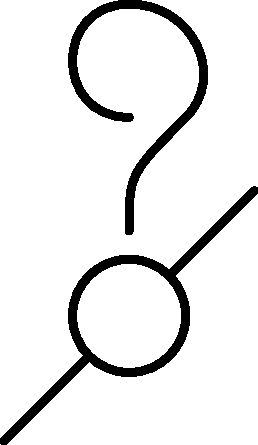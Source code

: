 unitsize(1cm);
defaultpen(currentpen+4);
real ray_length = 1.5*sqrt(2);
real pulse_radius = 1;
real widget_length = 1/3;

// Pulsar
path pulsi = circle((0, 0), pulse_radius);
draw(pulsi);

// North east ray
pair ne_ray_start = pulse_radius*dir(45);
path ne_ray = ne_ray_start -- ne_ray_start+ray_length*dir(45);
draw(ne_ray);

// South west ray
pair sw_ray_start =  pulse_radius*dir(-135);
path sw_ray = sw_ray_start -- sw_ray_start+ray_length*dir(-135);
draw(sw_ray);

// interrogation
path mark = (
    (0, 2*pulse_radius){left}
    :: (0, 4*pulse_radius){right}
    :: (pulse_radius, 2*pulse_radius){up}
    .. controls (0, pulse_radius) and (0, pulse_radius) .. (0, 0)
);
draw(shift(0, 1.5*pulse_radius)*mark);